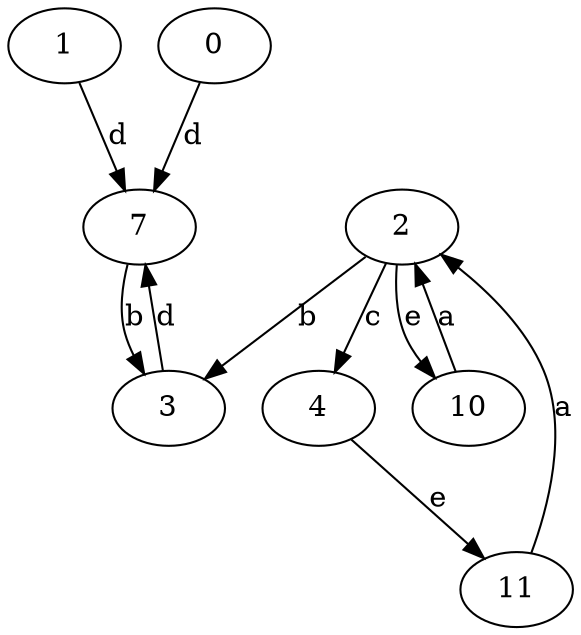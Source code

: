 strict digraph  {
1;
2;
3;
4;
7;
10;
11;
0;
1 -> 7  [label=d];
2 -> 3  [label=b];
2 -> 4  [label=c];
2 -> 10  [label=e];
3 -> 7  [label=d];
4 -> 11  [label=e];
7 -> 3  [label=b];
10 -> 2  [label=a];
11 -> 2  [label=a];
0 -> 7  [label=d];
}

